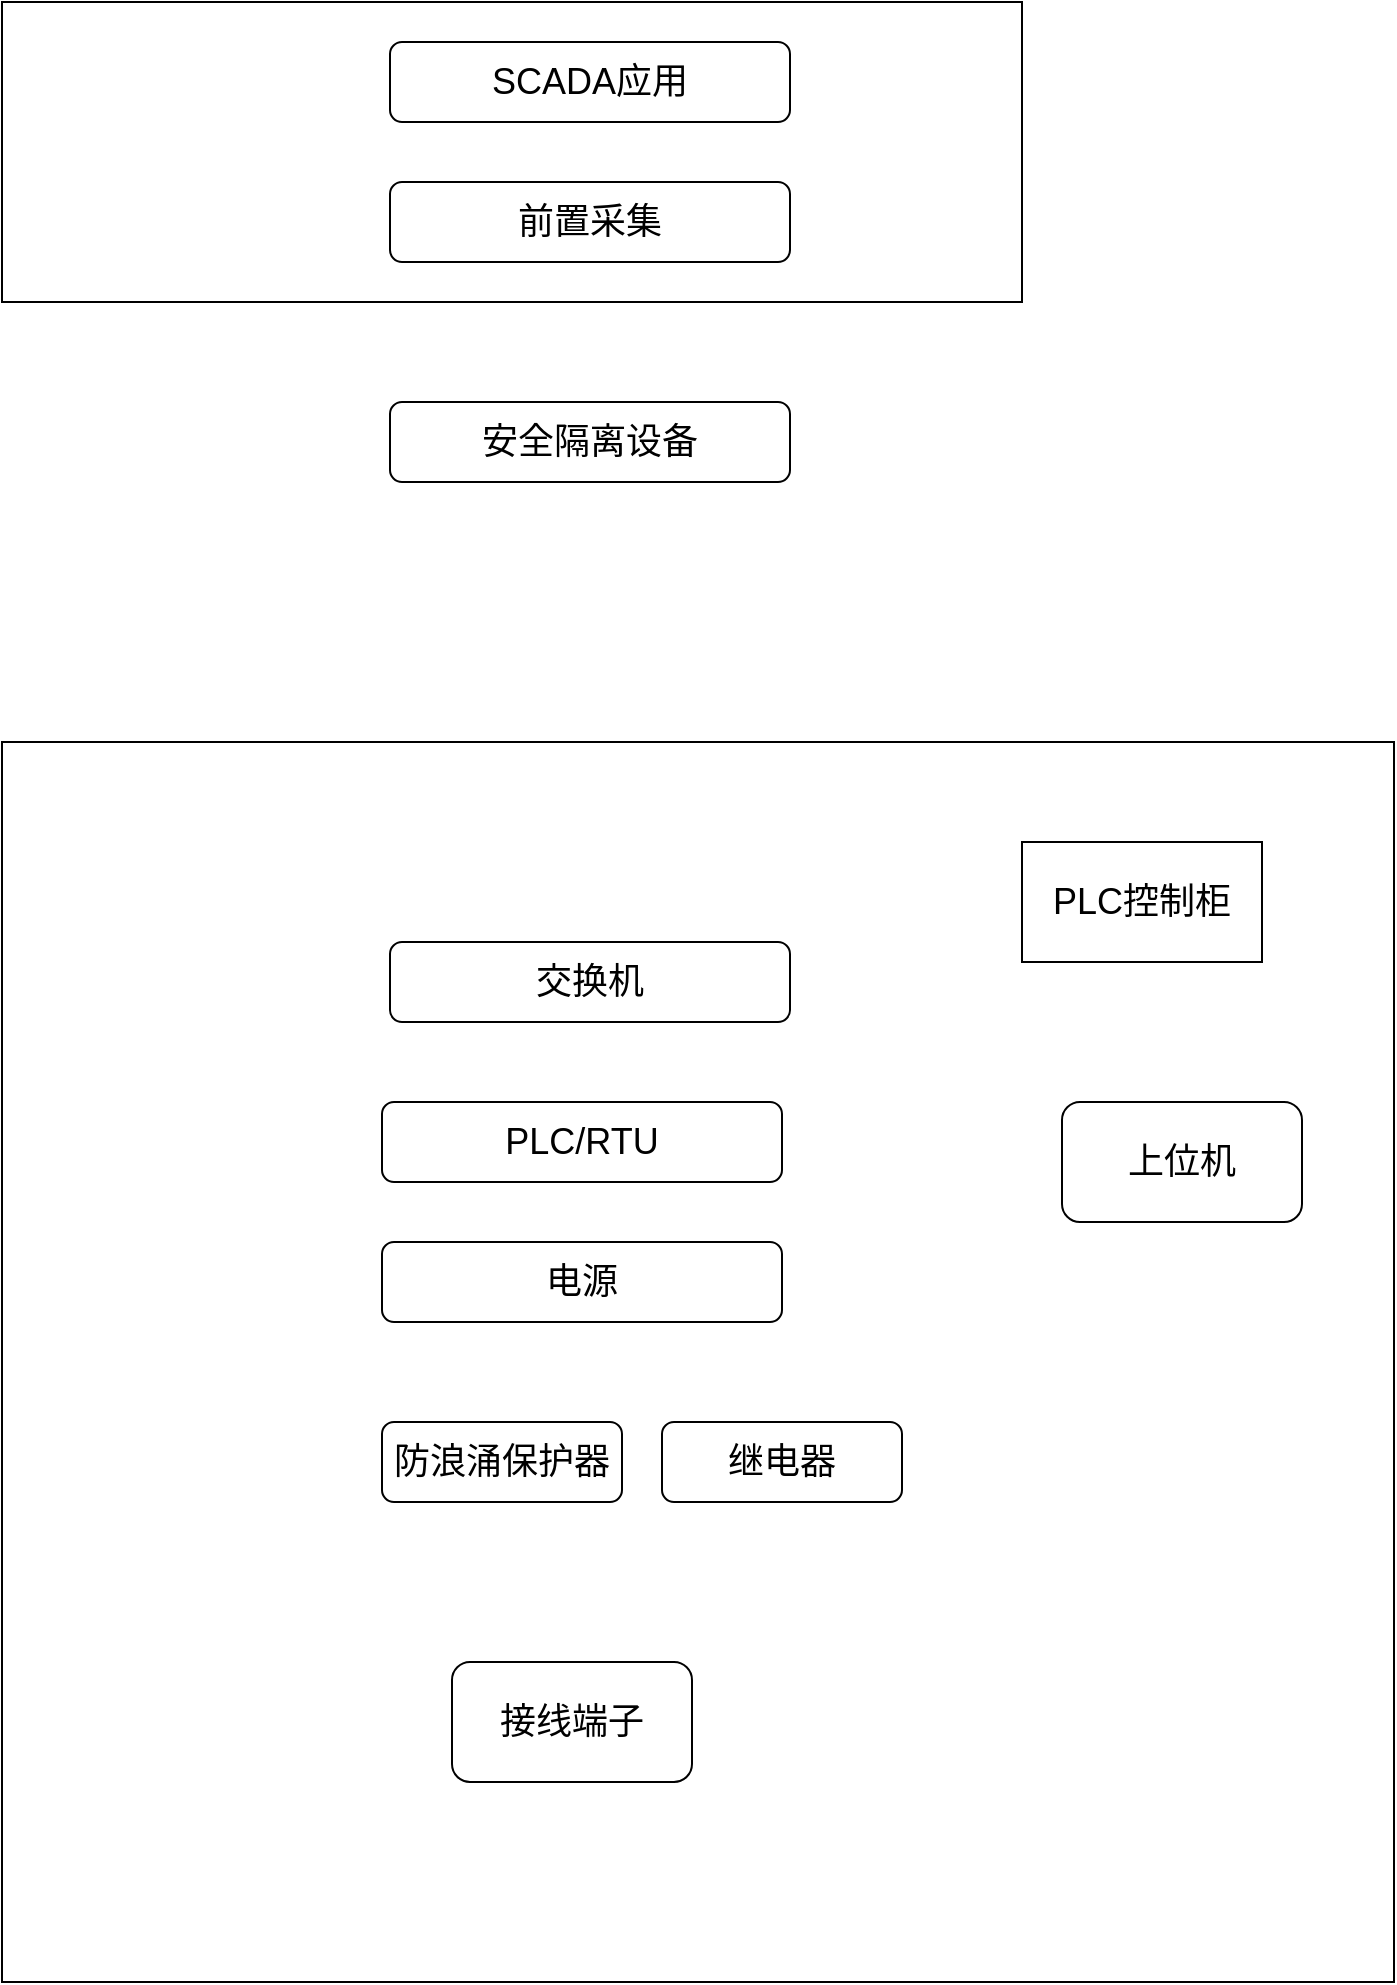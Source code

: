 <mxfile version="24.7.17">
  <diagram name="第 1 页" id="QgNK3eTXXUzqxRTv0S-a">
    <mxGraphModel dx="1148" dy="668" grid="1" gridSize="10" guides="1" tooltips="1" connect="1" arrows="1" fold="1" page="1" pageScale="1" pageWidth="827" pageHeight="1169" math="0" shadow="0">
      <root>
        <mxCell id="0" />
        <mxCell id="1" parent="0" />
        <mxCell id="0Bb9e7Ep8R2SE3kqVJWD-13" value="" style="rounded=0;whiteSpace=wrap;html=1;" vertex="1" parent="1">
          <mxGeometry x="120" y="440" width="696" height="620" as="geometry" />
        </mxCell>
        <mxCell id="0Bb9e7Ep8R2SE3kqVJWD-4" value="" style="rounded=0;whiteSpace=wrap;html=1;" vertex="1" parent="1">
          <mxGeometry x="120" y="70" width="510" height="150" as="geometry" />
        </mxCell>
        <mxCell id="0Bb9e7Ep8R2SE3kqVJWD-1" value="&lt;font style=&quot;font-size: 18px;&quot;&gt;SCADA应用&lt;/font&gt;" style="rounded=1;whiteSpace=wrap;html=1;" vertex="1" parent="1">
          <mxGeometry x="314" y="90" width="200" height="40" as="geometry" />
        </mxCell>
        <mxCell id="0Bb9e7Ep8R2SE3kqVJWD-2" value="&lt;font style=&quot;font-size: 18px;&quot;&gt;前置采集&lt;/font&gt;" style="rounded=1;whiteSpace=wrap;html=1;" vertex="1" parent="1">
          <mxGeometry x="314" y="160" width="200" height="40" as="geometry" />
        </mxCell>
        <mxCell id="0Bb9e7Ep8R2SE3kqVJWD-3" value="&lt;font style=&quot;font-size: 18px;&quot;&gt;安全隔离设备&lt;/font&gt;" style="rounded=1;whiteSpace=wrap;html=1;" vertex="1" parent="1">
          <mxGeometry x="314" y="270" width="200" height="40" as="geometry" />
        </mxCell>
        <mxCell id="0Bb9e7Ep8R2SE3kqVJWD-5" value="&lt;font style=&quot;font-size: 18px;&quot;&gt;PLC控制柜&lt;/font&gt;" style="rounded=0;whiteSpace=wrap;html=1;" vertex="1" parent="1">
          <mxGeometry x="630" y="490" width="120" height="60" as="geometry" />
        </mxCell>
        <mxCell id="0Bb9e7Ep8R2SE3kqVJWD-7" value="&lt;font style=&quot;font-size: 18px;&quot;&gt;交换机&lt;/font&gt;" style="rounded=1;whiteSpace=wrap;html=1;" vertex="1" parent="1">
          <mxGeometry x="314" y="540" width="200" height="40" as="geometry" />
        </mxCell>
        <mxCell id="0Bb9e7Ep8R2SE3kqVJWD-8" value="&lt;span style=&quot;font-size: 18px;&quot;&gt;PLC/RTU&lt;/span&gt;" style="rounded=1;whiteSpace=wrap;html=1;" vertex="1" parent="1">
          <mxGeometry x="310" y="620" width="200" height="40" as="geometry" />
        </mxCell>
        <mxCell id="0Bb9e7Ep8R2SE3kqVJWD-9" value="&lt;span style=&quot;font-size: 18px;&quot;&gt;电源&lt;/span&gt;" style="rounded=1;whiteSpace=wrap;html=1;" vertex="1" parent="1">
          <mxGeometry x="310" y="690" width="200" height="40" as="geometry" />
        </mxCell>
        <mxCell id="0Bb9e7Ep8R2SE3kqVJWD-10" value="&lt;span style=&quot;font-size: 18px;&quot;&gt;防浪涌保护器&lt;/span&gt;" style="rounded=1;whiteSpace=wrap;html=1;" vertex="1" parent="1">
          <mxGeometry x="310" y="780" width="120" height="40" as="geometry" />
        </mxCell>
        <mxCell id="0Bb9e7Ep8R2SE3kqVJWD-11" value="&lt;span style=&quot;font-size: 18px;&quot;&gt;继电器&lt;/span&gt;" style="rounded=1;whiteSpace=wrap;html=1;" vertex="1" parent="1">
          <mxGeometry x="450" y="780" width="120" height="40" as="geometry" />
        </mxCell>
        <mxCell id="0Bb9e7Ep8R2SE3kqVJWD-12" value="&lt;span style=&quot;font-size: 18px;&quot;&gt;接线端子&lt;/span&gt;" style="rounded=1;whiteSpace=wrap;html=1;" vertex="1" parent="1">
          <mxGeometry x="345" y="900" width="120" height="60" as="geometry" />
        </mxCell>
        <mxCell id="0Bb9e7Ep8R2SE3kqVJWD-14" value="&lt;span style=&quot;font-size: 18px;&quot;&gt;上位机&lt;/span&gt;" style="rounded=1;whiteSpace=wrap;html=1;" vertex="1" parent="1">
          <mxGeometry x="650" y="620" width="120" height="60" as="geometry" />
        </mxCell>
      </root>
    </mxGraphModel>
  </diagram>
</mxfile>
